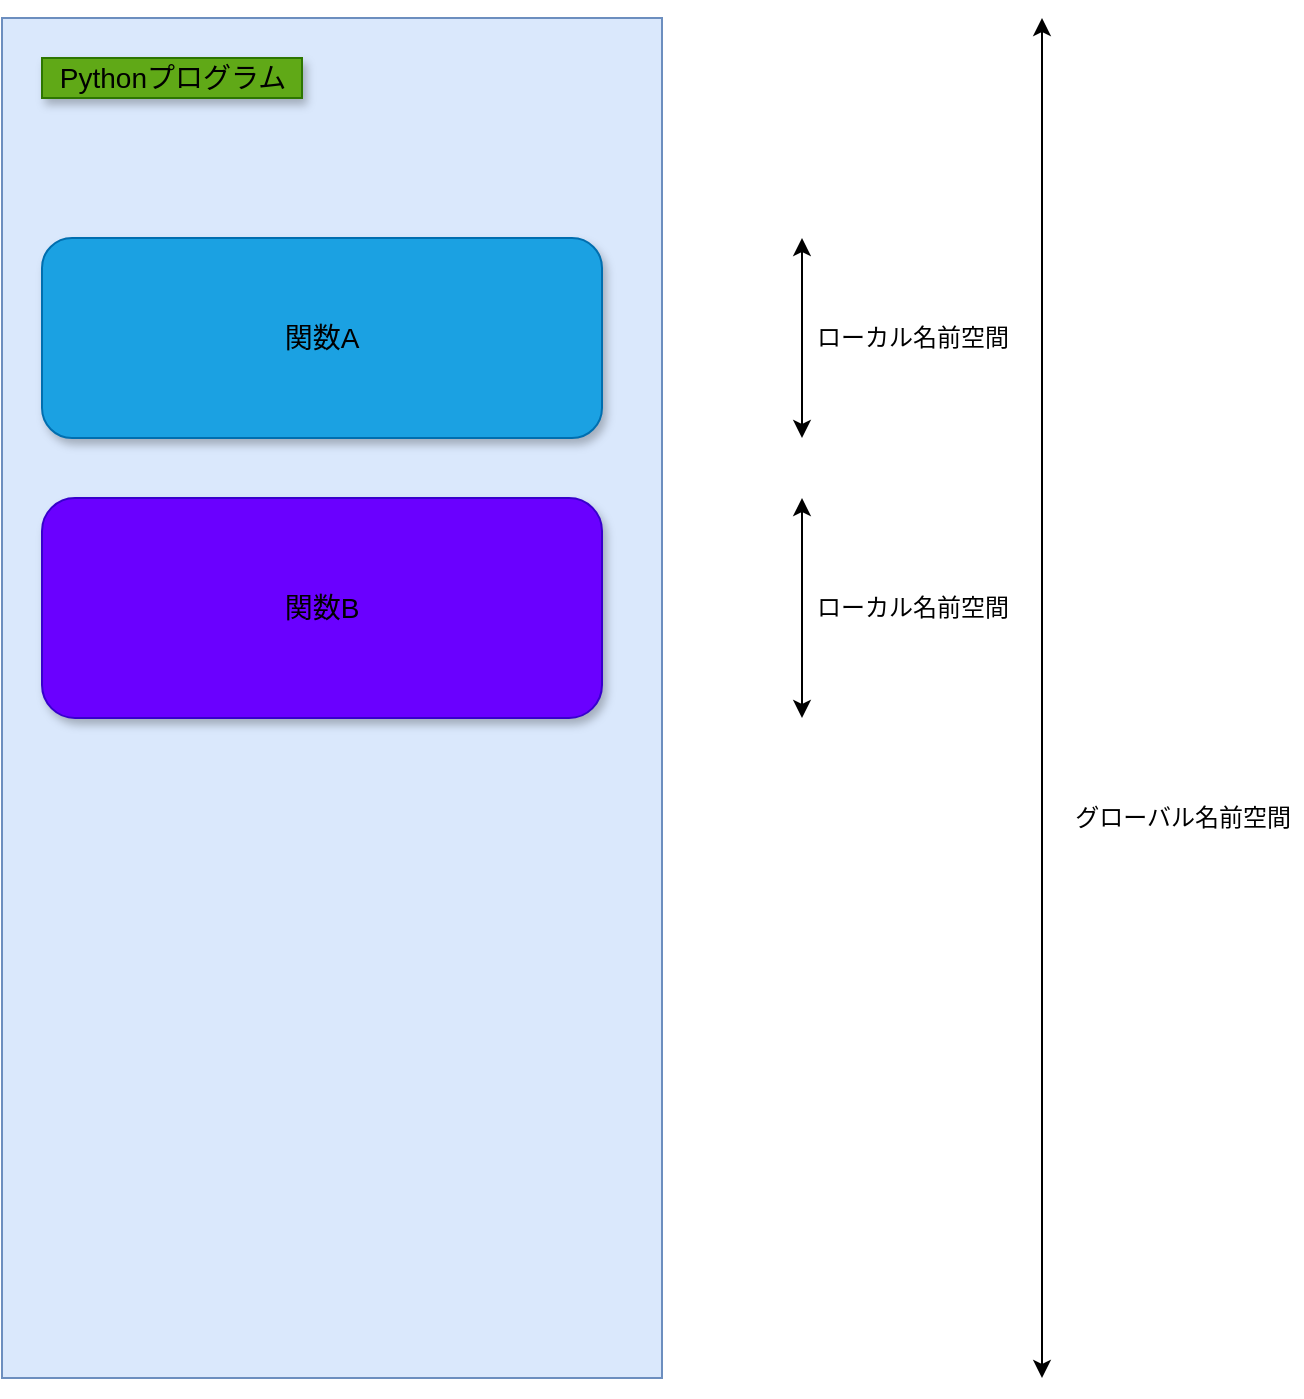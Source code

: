 <mxfile version="13.1.3">
    <diagram id="6hGFLwfOUW9BJ-s0fimq" name="Page-1">
        <mxGraphModel dx="1082" dy="931" grid="1" gridSize="10" guides="1" tooltips="1" connect="1" arrows="1" fold="1" page="1" pageScale="1" pageWidth="827" pageHeight="1169" math="0" shadow="0">
            <root>
                <mxCell id="0"/>
                <mxCell id="1" parent="0"/>
                <mxCell id="3" value="" style="rounded=0;whiteSpace=wrap;html=1;shadow=0;fillColor=#dae8fc;strokeColor=#6c8ebf;" vertex="1" parent="1">
                    <mxGeometry x="80" y="80" width="330" height="680" as="geometry"/>
                </mxCell>
                <mxCell id="4" value="関数A" style="rounded=1;whiteSpace=wrap;html=1;shadow=1;fillColor=#1ba1e2;strokeColor=#006EAF;fontColor=#000000;fontSize=14;" vertex="1" parent="1">
                    <mxGeometry x="100" y="190" width="280" height="100" as="geometry"/>
                </mxCell>
                <mxCell id="5" value="関数B" style="rounded=1;whiteSpace=wrap;html=1;shadow=1;fillColor=#6a00ff;strokeColor=#3700CC;fontColor=#000000;fontSize=14;" vertex="1" parent="1">
                    <mxGeometry x="100" y="320" width="280" height="110" as="geometry"/>
                </mxCell>
                <mxCell id="6" value="" style="endArrow=classic;startArrow=classic;html=1;shadow=0;" edge="1" parent="1">
                    <mxGeometry width="50" height="50" relative="1" as="geometry">
                        <mxPoint x="480" y="290" as="sourcePoint"/>
                        <mxPoint x="480" y="190" as="targetPoint"/>
                    </mxGeometry>
                </mxCell>
                <mxCell id="7" value="" style="endArrow=classic;startArrow=classic;html=1;shadow=0;" edge="1" parent="1">
                    <mxGeometry width="50" height="50" relative="1" as="geometry">
                        <mxPoint x="480" y="430" as="sourcePoint"/>
                        <mxPoint x="480" y="320" as="targetPoint"/>
                    </mxGeometry>
                </mxCell>
                <mxCell id="8" value="ローカル名前空間" style="text;html=1;align=center;verticalAlign=middle;resizable=0;points=[];autosize=1;shadow=0;" vertex="1" parent="1">
                    <mxGeometry x="480" y="230" width="110" height="20" as="geometry"/>
                </mxCell>
                <mxCell id="9" value="ローカル名前空間" style="text;html=1;align=center;verticalAlign=middle;resizable=0;points=[];autosize=1;shadow=0;" vertex="1" parent="1">
                    <mxGeometry x="480" y="365" width="110" height="20" as="geometry"/>
                </mxCell>
                <mxCell id="10" value="" style="endArrow=classic;startArrow=classic;html=1;shadow=0;" edge="1" parent="1">
                    <mxGeometry width="50" height="50" relative="1" as="geometry">
                        <mxPoint x="600" y="760" as="sourcePoint"/>
                        <mxPoint x="600" y="80" as="targetPoint"/>
                    </mxGeometry>
                </mxCell>
                <mxCell id="11" value="グローバル名前空間" style="text;html=1;align=center;verticalAlign=middle;resizable=0;points=[];autosize=1;shadow=0;" vertex="1" parent="1">
                    <mxGeometry x="610" y="470" width="120" height="20" as="geometry"/>
                </mxCell>
                <mxCell id="12" value="Pythonプログラム" style="text;html=1;align=center;verticalAlign=middle;resizable=0;points=[];autosize=1;shadow=1;comic=0;fillColor=#60a917;strokeColor=#2D7600;fontColor=#000000;labelBackgroundColor=none;labelBorderColor=none;fontSize=14;" vertex="1" parent="1">
                    <mxGeometry x="100" y="100" width="130" height="20" as="geometry"/>
                </mxCell>
            </root>
        </mxGraphModel>
    </diagram>
</mxfile>